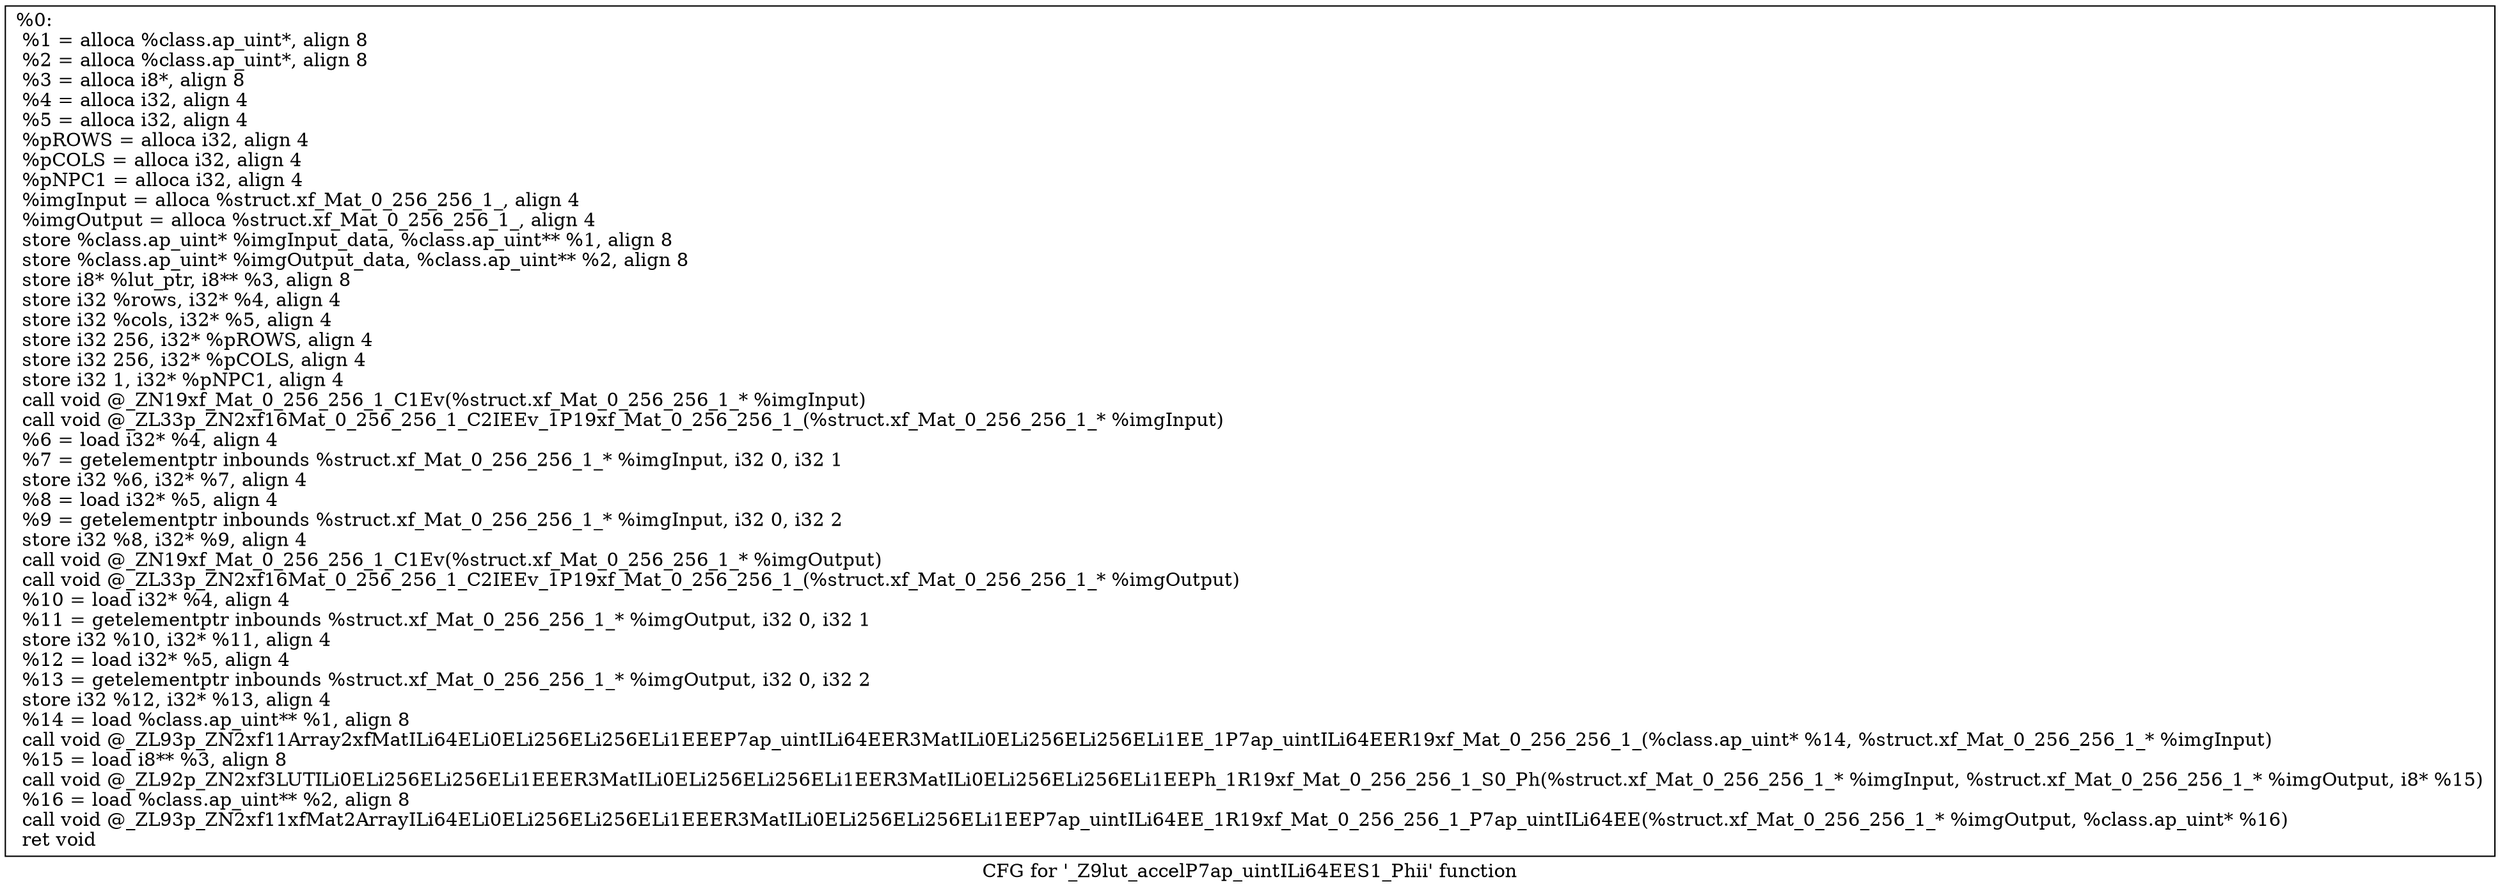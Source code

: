 digraph "CFG for '_Z9lut_accelP7ap_uintILi64EES1_Phii' function" {
	label="CFG for '_Z9lut_accelP7ap_uintILi64EES1_Phii' function";

	Node0x24e3a90 [shape=record,label="{%0:\l  %1 = alloca %class.ap_uint*, align 8\l  %2 = alloca %class.ap_uint*, align 8\l  %3 = alloca i8*, align 8\l  %4 = alloca i32, align 4\l  %5 = alloca i32, align 4\l  %pROWS = alloca i32, align 4\l  %pCOLS = alloca i32, align 4\l  %pNPC1 = alloca i32, align 4\l  %imgInput = alloca %struct.xf_Mat_0_256_256_1_, align 4\l  %imgOutput = alloca %struct.xf_Mat_0_256_256_1_, align 4\l  store %class.ap_uint* %imgInput_data, %class.ap_uint** %1, align 8\l  store %class.ap_uint* %imgOutput_data, %class.ap_uint** %2, align 8\l  store i8* %lut_ptr, i8** %3, align 8\l  store i32 %rows, i32* %4, align 4\l  store i32 %cols, i32* %5, align 4\l  store i32 256, i32* %pROWS, align 4\l  store i32 256, i32* %pCOLS, align 4\l  store i32 1, i32* %pNPC1, align 4\l  call void @_ZN19xf_Mat_0_256_256_1_C1Ev(%struct.xf_Mat_0_256_256_1_* %imgInput)\l  call void @_ZL33p_ZN2xf16Mat_0_256_256_1_C2IEEv_1P19xf_Mat_0_256_256_1_(%struct.xf_Mat_0_256_256_1_* %imgInput)\l  %6 = load i32* %4, align 4\l  %7 = getelementptr inbounds %struct.xf_Mat_0_256_256_1_* %imgInput, i32 0, i32 1\l  store i32 %6, i32* %7, align 4\l  %8 = load i32* %5, align 4\l  %9 = getelementptr inbounds %struct.xf_Mat_0_256_256_1_* %imgInput, i32 0, i32 2\l  store i32 %8, i32* %9, align 4\l  call void @_ZN19xf_Mat_0_256_256_1_C1Ev(%struct.xf_Mat_0_256_256_1_* %imgOutput)\l  call void @_ZL33p_ZN2xf16Mat_0_256_256_1_C2IEEv_1P19xf_Mat_0_256_256_1_(%struct.xf_Mat_0_256_256_1_* %imgOutput)\l  %10 = load i32* %4, align 4\l  %11 = getelementptr inbounds %struct.xf_Mat_0_256_256_1_* %imgOutput, i32 0, i32 1\l  store i32 %10, i32* %11, align 4\l  %12 = load i32* %5, align 4\l  %13 = getelementptr inbounds %struct.xf_Mat_0_256_256_1_* %imgOutput, i32 0, i32 2\l  store i32 %12, i32* %13, align 4\l  %14 = load %class.ap_uint** %1, align 8\l  call void @_ZL93p_ZN2xf11Array2xfMatILi64ELi0ELi256ELi256ELi1EEEP7ap_uintILi64EER3MatILi0ELi256ELi256ELi1EE_1P7ap_uintILi64EER19xf_Mat_0_256_256_1_(%class.ap_uint* %14, %struct.xf_Mat_0_256_256_1_* %imgInput)\l  %15 = load i8** %3, align 8\l  call void @_ZL92p_ZN2xf3LUTILi0ELi256ELi256ELi1EEER3MatILi0ELi256ELi256ELi1EER3MatILi0ELi256ELi256ELi1EEPh_1R19xf_Mat_0_256_256_1_S0_Ph(%struct.xf_Mat_0_256_256_1_* %imgInput, %struct.xf_Mat_0_256_256_1_* %imgOutput, i8* %15)\l  %16 = load %class.ap_uint** %2, align 8\l  call void @_ZL93p_ZN2xf11xfMat2ArrayILi64ELi0ELi256ELi256ELi1EEER3MatILi0ELi256ELi256ELi1EEP7ap_uintILi64EE_1R19xf_Mat_0_256_256_1_P7ap_uintILi64EE(%struct.xf_Mat_0_256_256_1_* %imgOutput, %class.ap_uint* %16)\l  ret void\l}"];
}
